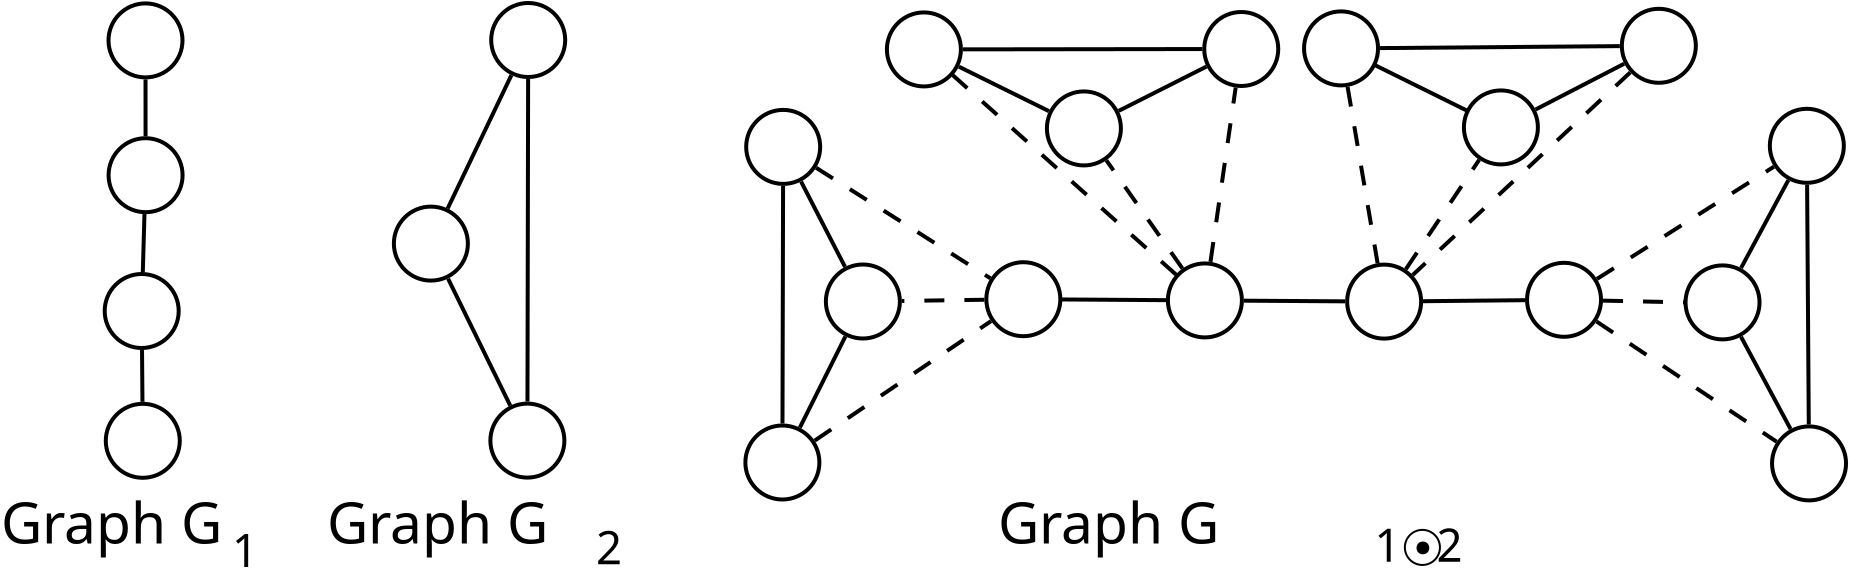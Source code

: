 <?xml version="1.0" encoding="UTF-8"?>
<dia:diagram xmlns:dia="http://www.lysator.liu.se/~alla/dia/">
  <dia:layer name="Background" visible="true" active="true">
    <dia:object type="Standard - Ellipse" version="0" id="O0">
      <dia:attribute name="obj_pos">
        <dia:point val="73.468,-39.07"/>
      </dia:attribute>
      <dia:attribute name="obj_bb">
        <dia:rectangle val="73.368,-39.17;77.267,-35.27"/>
      </dia:attribute>
      <dia:attribute name="elem_corner">
        <dia:point val="73.468,-39.07"/>
      </dia:attribute>
      <dia:attribute name="elem_width">
        <dia:real val="3.7"/>
      </dia:attribute>
      <dia:attribute name="elem_height">
        <dia:real val="3.7"/>
      </dia:attribute>
      <dia:attribute name="border_width">
        <dia:real val="0.2"/>
      </dia:attribute>
      <dia:attribute name="aspect">
        <dia:enum val="2"/>
      </dia:attribute>
    </dia:object>
    <dia:object type="Standard - Ellipse" version="0" id="O1">
      <dia:attribute name="obj_pos">
        <dia:point val="73.472,-32.33"/>
      </dia:attribute>
      <dia:attribute name="obj_bb">
        <dia:rectangle val="73.373,-32.43;77.272,-28.53"/>
      </dia:attribute>
      <dia:attribute name="elem_corner">
        <dia:point val="73.472,-32.33"/>
      </dia:attribute>
      <dia:attribute name="elem_width">
        <dia:real val="3.7"/>
      </dia:attribute>
      <dia:attribute name="elem_height">
        <dia:real val="3.7"/>
      </dia:attribute>
      <dia:attribute name="border_width">
        <dia:real val="0.2"/>
      </dia:attribute>
      <dia:attribute name="aspect">
        <dia:enum val="2"/>
      </dia:attribute>
    </dia:object>
    <dia:object type="Standard - Ellipse" version="0" id="O2">
      <dia:attribute name="obj_pos">
        <dia:point val="73.278,-25.54"/>
      </dia:attribute>
      <dia:attribute name="obj_bb">
        <dia:rectangle val="73.177,-25.64;77.078,-21.74"/>
      </dia:attribute>
      <dia:attribute name="elem_corner">
        <dia:point val="73.278,-25.54"/>
      </dia:attribute>
      <dia:attribute name="elem_width">
        <dia:real val="3.7"/>
      </dia:attribute>
      <dia:attribute name="elem_height">
        <dia:real val="3.7"/>
      </dia:attribute>
      <dia:attribute name="border_width">
        <dia:real val="0.2"/>
      </dia:attribute>
      <dia:attribute name="aspect">
        <dia:enum val="2"/>
      </dia:attribute>
    </dia:object>
    <dia:object type="Standard - Ellipse" version="0" id="O3">
      <dia:attribute name="obj_pos">
        <dia:point val="73.332,-19.05"/>
      </dia:attribute>
      <dia:attribute name="obj_bb">
        <dia:rectangle val="73.233,-19.15;77.132,-15.25"/>
      </dia:attribute>
      <dia:attribute name="elem_corner">
        <dia:point val="73.332,-19.05"/>
      </dia:attribute>
      <dia:attribute name="elem_width">
        <dia:real val="3.7"/>
      </dia:attribute>
      <dia:attribute name="elem_height">
        <dia:real val="3.7"/>
      </dia:attribute>
      <dia:attribute name="border_width">
        <dia:real val="0.2"/>
      </dia:attribute>
      <dia:attribute name="aspect">
        <dia:enum val="2"/>
      </dia:attribute>
    </dia:object>
    <dia:object type="Standard - Ellipse" version="0" id="O4">
      <dia:attribute name="obj_pos">
        <dia:point val="87.737,-28.91"/>
      </dia:attribute>
      <dia:attribute name="obj_bb">
        <dia:rectangle val="87.638,-29.01;91.537,-25.11"/>
      </dia:attribute>
      <dia:attribute name="elem_corner">
        <dia:point val="87.737,-28.91"/>
      </dia:attribute>
      <dia:attribute name="elem_width">
        <dia:real val="3.7"/>
      </dia:attribute>
      <dia:attribute name="elem_height">
        <dia:real val="3.7"/>
      </dia:attribute>
      <dia:attribute name="border_width">
        <dia:real val="0.2"/>
      </dia:attribute>
      <dia:attribute name="aspect">
        <dia:enum val="2"/>
      </dia:attribute>
    </dia:object>
    <dia:object type="Standard - Ellipse" version="0" id="O5">
      <dia:attribute name="obj_pos">
        <dia:point val="92.562,-19.06"/>
      </dia:attribute>
      <dia:attribute name="obj_bb">
        <dia:rectangle val="92.463,-19.16;96.362,-15.26"/>
      </dia:attribute>
      <dia:attribute name="elem_corner">
        <dia:point val="92.562,-19.06"/>
      </dia:attribute>
      <dia:attribute name="elem_width">
        <dia:real val="3.7"/>
      </dia:attribute>
      <dia:attribute name="elem_height">
        <dia:real val="3.7"/>
      </dia:attribute>
      <dia:attribute name="border_width">
        <dia:real val="0.2"/>
      </dia:attribute>
      <dia:attribute name="aspect">
        <dia:enum val="2"/>
      </dia:attribute>
    </dia:object>
    <dia:object type="Standard - Ellipse" version="0" id="O6">
      <dia:attribute name="obj_pos">
        <dia:point val="92.603,-39.09"/>
      </dia:attribute>
      <dia:attribute name="obj_bb">
        <dia:rectangle val="92.502,-39.19;96.403,-35.29"/>
      </dia:attribute>
      <dia:attribute name="elem_corner">
        <dia:point val="92.603,-39.09"/>
      </dia:attribute>
      <dia:attribute name="elem_width">
        <dia:real val="3.7"/>
      </dia:attribute>
      <dia:attribute name="elem_height">
        <dia:real val="3.7"/>
      </dia:attribute>
      <dia:attribute name="border_width">
        <dia:real val="0.2"/>
      </dia:attribute>
      <dia:attribute name="aspect">
        <dia:enum val="2"/>
      </dia:attribute>
    </dia:object>
    <dia:object type="Standard - Line" version="0" id="O7">
      <dia:attribute name="obj_pos">
        <dia:point val="94.416,-19.16"/>
      </dia:attribute>
      <dia:attribute name="obj_bb">
        <dia:rectangle val="94.316,-35.39;94.549,-19.06"/>
      </dia:attribute>
      <dia:attribute name="conn_endpoints">
        <dia:point val="94.416,-19.16"/>
        <dia:point val="94.449,-35.29"/>
      </dia:attribute>
      <dia:attribute name="numcp">
        <dia:int val="1"/>
      </dia:attribute>
      <dia:attribute name="line_width">
        <dia:real val="0.2"/>
      </dia:attribute>
      <dia:connections>
        <dia:connection handle="0" to="O5" connection="8"/>
        <dia:connection handle="1" to="O6" connection="8"/>
      </dia:connections>
    </dia:object>
    <dia:object type="Standard - Line" version="0" id="O8">
      <dia:attribute name="obj_pos">
        <dia:point val="75.319,-35.27"/>
      </dia:attribute>
      <dia:attribute name="obj_bb">
        <dia:rectangle val="75.219,-35.37;75.421,-32.33"/>
      </dia:attribute>
      <dia:attribute name="conn_endpoints">
        <dia:point val="75.319,-35.27"/>
        <dia:point val="75.321,-32.43"/>
      </dia:attribute>
      <dia:attribute name="numcp">
        <dia:int val="1"/>
      </dia:attribute>
      <dia:attribute name="line_width">
        <dia:real val="0.2"/>
      </dia:attribute>
      <dia:connections>
        <dia:connection handle="0" to="O0" connection="8"/>
        <dia:connection handle="1" to="O1" connection="8"/>
      </dia:connections>
    </dia:object>
    <dia:object type="Standard - Line" version="0" id="O9">
      <dia:attribute name="obj_pos">
        <dia:point val="75.183,-25.633"/>
      </dia:attribute>
      <dia:attribute name="obj_bb">
        <dia:rectangle val="75.081,-28.64;75.37,-25.53"/>
      </dia:attribute>
      <dia:attribute name="conn_endpoints">
        <dia:point val="75.183,-25.633"/>
        <dia:point val="75.267,-28.537"/>
      </dia:attribute>
      <dia:attribute name="numcp">
        <dia:int val="1"/>
      </dia:attribute>
      <dia:attribute name="line_width">
        <dia:real val="0.2"/>
      </dia:attribute>
      <dia:connections>
        <dia:connection handle="0" to="O2" connection="8"/>
        <dia:connection handle="1" to="O1" connection="8"/>
      </dia:connections>
    </dia:object>
    <dia:object type="Standard - Line" version="0" id="O10">
      <dia:attribute name="obj_pos">
        <dia:point val="75.144,-21.74"/>
      </dia:attribute>
      <dia:attribute name="obj_bb">
        <dia:rectangle val="75.043,-21.841;75.267,-19.049"/>
      </dia:attribute>
      <dia:attribute name="conn_endpoints">
        <dia:point val="75.144,-21.74"/>
        <dia:point val="75.166,-19.15"/>
      </dia:attribute>
      <dia:attribute name="numcp">
        <dia:int val="1"/>
      </dia:attribute>
      <dia:attribute name="line_width">
        <dia:real val="0.2"/>
      </dia:attribute>
      <dia:connections>
        <dia:connection handle="0" to="O2" connection="8"/>
        <dia:connection handle="1" to="O3" connection="8"/>
      </dia:connections>
    </dia:object>
    <dia:object type="Standard - Line" version="0" id="O11">
      <dia:attribute name="obj_pos">
        <dia:point val="90.445,-25.309"/>
      </dia:attribute>
      <dia:attribute name="obj_bb">
        <dia:rectangle val="90.312,-25.442;93.688,-18.828"/>
      </dia:attribute>
      <dia:attribute name="conn_endpoints">
        <dia:point val="90.445,-25.309"/>
        <dia:point val="93.555,-18.961"/>
      </dia:attribute>
      <dia:attribute name="numcp">
        <dia:int val="1"/>
      </dia:attribute>
      <dia:attribute name="line_width">
        <dia:real val="0.2"/>
      </dia:attribute>
      <dia:connections>
        <dia:connection handle="0" to="O4" connection="8"/>
        <dia:connection handle="1" to="O5" connection="8"/>
      </dia:connections>
    </dia:object>
    <dia:object type="Standard - Line" version="0" id="O12">
      <dia:attribute name="obj_pos">
        <dia:point val="90.426,-28.815"/>
      </dia:attribute>
      <dia:attribute name="obj_bb">
        <dia:rectangle val="90.293,-35.619;93.747,-28.681"/>
      </dia:attribute>
      <dia:attribute name="conn_endpoints">
        <dia:point val="90.426,-28.815"/>
        <dia:point val="93.614,-35.485"/>
      </dia:attribute>
      <dia:attribute name="numcp">
        <dia:int val="1"/>
      </dia:attribute>
      <dia:attribute name="line_width">
        <dia:real val="0.2"/>
      </dia:attribute>
      <dia:connections>
        <dia:connection handle="0" to="O4" connection="8"/>
        <dia:connection handle="1" to="O6" connection="8"/>
      </dia:connections>
    </dia:object>
    <dia:object type="Standard - Text" version="1" id="O13">
      <dia:attribute name="obj_pos">
        <dia:point val="79.638,-10.893"/>
      </dia:attribute>
      <dia:attribute name="obj_bb">
        <dia:rectangle val="79.638,-13.008;81.085,-10.355"/>
      </dia:attribute>
      <dia:attribute name="text">
        <dia:composite type="text">
          <dia:attribute name="string">
            <dia:string>#1#</dia:string>
          </dia:attribute>
          <dia:attribute name="font">
            <dia:font family="sans" style="0" name="Helvetica"/>
          </dia:attribute>
          <dia:attribute name="height">
            <dia:real val="2.846"/>
          </dia:attribute>
          <dia:attribute name="pos">
            <dia:point val="79.638,-10.893"/>
          </dia:attribute>
          <dia:attribute name="color">
            <dia:color val="#000000"/>
          </dia:attribute>
          <dia:attribute name="alignment">
            <dia:enum val="0"/>
          </dia:attribute>
        </dia:composite>
      </dia:attribute>
      <dia:attribute name="valign">
        <dia:enum val="3"/>
      </dia:attribute>
    </dia:object>
    <dia:object type="Standard - Text" version="1" id="O14">
      <dia:attribute name="obj_pos">
        <dia:point val="97.847,-11.025"/>
      </dia:attribute>
      <dia:attribute name="obj_bb">
        <dia:rectangle val="97.847,-13.14;99.294,-10.488"/>
      </dia:attribute>
      <dia:attribute name="text">
        <dia:composite type="text">
          <dia:attribute name="string">
            <dia:string>#2#</dia:string>
          </dia:attribute>
          <dia:attribute name="font">
            <dia:font family="sans" style="0" name="Helvetica"/>
          </dia:attribute>
          <dia:attribute name="height">
            <dia:real val="2.846"/>
          </dia:attribute>
          <dia:attribute name="pos">
            <dia:point val="97.847,-11.025"/>
          </dia:attribute>
          <dia:attribute name="color">
            <dia:color val="#000000"/>
          </dia:attribute>
          <dia:attribute name="alignment">
            <dia:enum val="0"/>
          </dia:attribute>
        </dia:composite>
      </dia:attribute>
      <dia:attribute name="valign">
        <dia:enum val="3"/>
      </dia:attribute>
    </dia:object>
    <dia:object type="Standard - Text" version="1" id="O15">
      <dia:attribute name="obj_pos">
        <dia:point val="136.765,-11.15"/>
      </dia:attribute>
      <dia:attribute name="obj_bb">
        <dia:rectangle val="136.765,-13.265;141.835,-10.613"/>
      </dia:attribute>
      <dia:attribute name="text">
        <dia:composite type="text">
          <dia:attribute name="string">
            <dia:string>#1   2#</dia:string>
          </dia:attribute>
          <dia:attribute name="font">
            <dia:font family="sans" style="0" name="Helvetica"/>
          </dia:attribute>
          <dia:attribute name="height">
            <dia:real val="2.846"/>
          </dia:attribute>
          <dia:attribute name="pos">
            <dia:point val="136.765,-11.15"/>
          </dia:attribute>
          <dia:attribute name="color">
            <dia:color val="#000000"/>
          </dia:attribute>
          <dia:attribute name="alignment">
            <dia:enum val="0"/>
          </dia:attribute>
        </dia:composite>
      </dia:attribute>
      <dia:attribute name="valign">
        <dia:enum val="3"/>
      </dia:attribute>
    </dia:object>
    <dia:object type="Standard - Ellipse" version="0" id="O16">
      <dia:attribute name="obj_pos">
        <dia:point val="144.395,-26.1"/>
      </dia:attribute>
      <dia:attribute name="obj_bb">
        <dia:rectangle val="144.295,-26.2;148.195,-22.3"/>
      </dia:attribute>
      <dia:attribute name="elem_corner">
        <dia:point val="144.395,-26.1"/>
      </dia:attribute>
      <dia:attribute name="elem_width">
        <dia:real val="3.7"/>
      </dia:attribute>
      <dia:attribute name="elem_height">
        <dia:real val="3.7"/>
      </dia:attribute>
      <dia:attribute name="border_width">
        <dia:real val="0.2"/>
      </dia:attribute>
      <dia:attribute name="aspect">
        <dia:enum val="2"/>
      </dia:attribute>
    </dia:object>
    <dia:object type="Standard - Ellipse" version="0" id="O17">
      <dia:attribute name="obj_pos">
        <dia:point val="135.4,-26.01"/>
      </dia:attribute>
      <dia:attribute name="obj_bb">
        <dia:rectangle val="135.3,-26.11;139.2,-22.21"/>
      </dia:attribute>
      <dia:attribute name="elem_corner">
        <dia:point val="135.4,-26.01"/>
      </dia:attribute>
      <dia:attribute name="elem_width">
        <dia:real val="3.7"/>
      </dia:attribute>
      <dia:attribute name="elem_height">
        <dia:real val="3.7"/>
      </dia:attribute>
      <dia:attribute name="border_width">
        <dia:real val="0.2"/>
      </dia:attribute>
      <dia:attribute name="aspect">
        <dia:enum val="2"/>
      </dia:attribute>
    </dia:object>
    <dia:object type="Standard - Ellipse" version="0" id="O18">
      <dia:attribute name="obj_pos">
        <dia:point val="126.438,-26.069"/>
      </dia:attribute>
      <dia:attribute name="obj_bb">
        <dia:rectangle val="126.338,-26.169;130.238,-22.269"/>
      </dia:attribute>
      <dia:attribute name="elem_corner">
        <dia:point val="126.438,-26.069"/>
      </dia:attribute>
      <dia:attribute name="elem_width">
        <dia:real val="3.7"/>
      </dia:attribute>
      <dia:attribute name="elem_height">
        <dia:real val="3.7"/>
      </dia:attribute>
      <dia:attribute name="border_width">
        <dia:real val="0.2"/>
      </dia:attribute>
      <dia:attribute name="aspect">
        <dia:enum val="2"/>
      </dia:attribute>
    </dia:object>
    <dia:object type="Standard - Ellipse" version="0" id="O19">
      <dia:attribute name="obj_pos">
        <dia:point val="117.36,-26.13"/>
      </dia:attribute>
      <dia:attribute name="obj_bb">
        <dia:rectangle val="117.26,-26.23;121.16,-22.33"/>
      </dia:attribute>
      <dia:attribute name="elem_corner">
        <dia:point val="117.36,-26.13"/>
      </dia:attribute>
      <dia:attribute name="elem_width">
        <dia:real val="3.7"/>
      </dia:attribute>
      <dia:attribute name="elem_height">
        <dia:real val="3.7"/>
      </dia:attribute>
      <dia:attribute name="border_width">
        <dia:real val="0.2"/>
      </dia:attribute>
      <dia:attribute name="aspect">
        <dia:enum val="2"/>
      </dia:attribute>
    </dia:object>
    <dia:object type="Standard - Line" version="0" id="O20">
      <dia:attribute name="obj_pos">
        <dia:point val="144.304,-24.231"/>
      </dia:attribute>
      <dia:attribute name="obj_bb">
        <dia:rectangle val="139.09,-24.332;144.405,-24.078"/>
      </dia:attribute>
      <dia:attribute name="conn_endpoints">
        <dia:point val="144.304,-24.231"/>
        <dia:point val="139.191,-24.179"/>
      </dia:attribute>
      <dia:attribute name="numcp">
        <dia:int val="1"/>
      </dia:attribute>
      <dia:attribute name="line_width">
        <dia:real val="0.2"/>
      </dia:attribute>
      <dia:connections>
        <dia:connection handle="0" to="O16" connection="8"/>
        <dia:connection handle="1" to="O17" connection="8"/>
      </dia:connections>
    </dia:object>
    <dia:object type="Standard - Line" version="0" id="O21">
      <dia:attribute name="obj_pos">
        <dia:point val="130.238,-24.206"/>
      </dia:attribute>
      <dia:attribute name="obj_bb">
        <dia:rectangle val="130.137,-24.307;135.401,-24.072"/>
      </dia:attribute>
      <dia:attribute name="conn_endpoints">
        <dia:point val="130.238,-24.206"/>
        <dia:point val="135.3,-24.173"/>
      </dia:attribute>
      <dia:attribute name="numcp">
        <dia:int val="1"/>
      </dia:attribute>
      <dia:attribute name="line_width">
        <dia:real val="0.2"/>
      </dia:attribute>
      <dia:connections>
        <dia:connection handle="0" to="O18" connection="8"/>
        <dia:connection handle="1" to="O17" connection="8"/>
      </dia:connections>
    </dia:object>
    <dia:object type="Standard - Line" version="0" id="O22">
      <dia:attribute name="obj_pos">
        <dia:point val="126.355,-24.232"/>
      </dia:attribute>
      <dia:attribute name="obj_bb">
        <dia:rectangle val="121.042,-24.368;126.456,-24.131"/>
      </dia:attribute>
      <dia:attribute name="conn_endpoints">
        <dia:point val="126.355,-24.232"/>
        <dia:point val="121.143,-24.267"/>
      </dia:attribute>
      <dia:attribute name="numcp">
        <dia:int val="1"/>
      </dia:attribute>
      <dia:attribute name="line_width">
        <dia:real val="0.2"/>
      </dia:attribute>
      <dia:connections>
        <dia:connection handle="0" to="O18" connection="8"/>
        <dia:connection handle="1" to="O19" connection="8"/>
      </dia:connections>
    </dia:object>
    <dia:object type="Standard - Ellipse" version="0" id="O23">
      <dia:attribute name="obj_pos">
        <dia:point val="141.238,-34.719"/>
      </dia:attribute>
      <dia:attribute name="obj_bb">
        <dia:rectangle val="141.138,-34.819;145.038,-30.919"/>
      </dia:attribute>
      <dia:attribute name="elem_corner">
        <dia:point val="141.238,-34.719"/>
      </dia:attribute>
      <dia:attribute name="elem_width">
        <dia:real val="3.7"/>
      </dia:attribute>
      <dia:attribute name="elem_height">
        <dia:real val="3.7"/>
      </dia:attribute>
      <dia:attribute name="border_width">
        <dia:real val="0.2"/>
      </dia:attribute>
      <dia:attribute name="aspect">
        <dia:enum val="2"/>
      </dia:attribute>
    </dia:object>
    <dia:object type="Standard - Ellipse" version="0" id="O24">
      <dia:attribute name="obj_pos">
        <dia:point val="133.245,-38.67"/>
      </dia:attribute>
      <dia:attribute name="obj_bb">
        <dia:rectangle val="133.145,-38.77;137.045,-34.87"/>
      </dia:attribute>
      <dia:attribute name="elem_corner">
        <dia:point val="133.245,-38.67"/>
      </dia:attribute>
      <dia:attribute name="elem_width">
        <dia:real val="3.7"/>
      </dia:attribute>
      <dia:attribute name="elem_height">
        <dia:real val="3.7"/>
      </dia:attribute>
      <dia:attribute name="border_width">
        <dia:real val="0.2"/>
      </dia:attribute>
      <dia:attribute name="aspect">
        <dia:enum val="2"/>
      </dia:attribute>
    </dia:object>
    <dia:object type="Standard - Ellipse" version="0" id="O25">
      <dia:attribute name="obj_pos">
        <dia:point val="149.135,-38.8"/>
      </dia:attribute>
      <dia:attribute name="obj_bb">
        <dia:rectangle val="149.035,-38.9;152.935,-35"/>
      </dia:attribute>
      <dia:attribute name="elem_corner">
        <dia:point val="149.135,-38.8"/>
      </dia:attribute>
      <dia:attribute name="elem_width">
        <dia:real val="3.7"/>
      </dia:attribute>
      <dia:attribute name="elem_height">
        <dia:real val="3.7"/>
      </dia:attribute>
      <dia:attribute name="border_width">
        <dia:real val="0.2"/>
      </dia:attribute>
      <dia:attribute name="aspect">
        <dia:enum val="2"/>
      </dia:attribute>
    </dia:object>
    <dia:object type="Standard - Line" version="0" id="O26">
      <dia:attribute name="obj_pos">
        <dia:point val="137.045,-36.836"/>
      </dia:attribute>
      <dia:attribute name="obj_bb">
        <dia:rectangle val="136.944,-37.035;149.136,-36.735"/>
      </dia:attribute>
      <dia:attribute name="conn_endpoints">
        <dia:point val="137.045,-36.836"/>
        <dia:point val="149.035,-36.934"/>
      </dia:attribute>
      <dia:attribute name="numcp">
        <dia:int val="1"/>
      </dia:attribute>
      <dia:attribute name="line_width">
        <dia:real val="0.2"/>
      </dia:attribute>
      <dia:connections>
        <dia:connection handle="0" to="O24" connection="8"/>
        <dia:connection handle="1" to="O25" connection="8"/>
      </dia:connections>
    </dia:object>
    <dia:object type="Standard - Line" version="0" id="O27">
      <dia:attribute name="obj_pos">
        <dia:point val="141.464,-33.671"/>
      </dia:attribute>
      <dia:attribute name="obj_bb">
        <dia:rectangle val="136.585,-36.151;141.598,-33.537"/>
      </dia:attribute>
      <dia:attribute name="conn_endpoints">
        <dia:point val="141.464,-33.671"/>
        <dia:point val="136.719,-36.017"/>
      </dia:attribute>
      <dia:attribute name="numcp">
        <dia:int val="1"/>
      </dia:attribute>
      <dia:attribute name="line_width">
        <dia:real val="0.2"/>
      </dia:attribute>
      <dia:connections>
        <dia:connection handle="0" to="O23" connection="8"/>
        <dia:connection handle="1" to="O24" connection="8"/>
      </dia:connections>
    </dia:object>
    <dia:object type="Standard - Line" version="0" id="O28">
      <dia:attribute name="obj_pos">
        <dia:point val="144.821,-33.764"/>
      </dia:attribute>
      <dia:attribute name="obj_bb">
        <dia:rectangle val="144.686,-36.189;149.387,-33.629"/>
      </dia:attribute>
      <dia:attribute name="conn_endpoints">
        <dia:point val="144.821,-33.764"/>
        <dia:point val="149.252,-36.055"/>
      </dia:attribute>
      <dia:attribute name="numcp">
        <dia:int val="1"/>
      </dia:attribute>
      <dia:attribute name="line_width">
        <dia:real val="0.2"/>
      </dia:attribute>
      <dia:connections>
        <dia:connection handle="0" to="O23" connection="8"/>
        <dia:connection handle="1" to="O25" connection="8"/>
      </dia:connections>
    </dia:object>
    <dia:object type="Standard - Line" version="0" id="O29">
      <dia:attribute name="obj_pos">
        <dia:point val="135.422,-34.901"/>
      </dia:attribute>
      <dia:attribute name="obj_bb">
        <dia:rectangle val="135.306,-35.016;137.039,-25.964"/>
      </dia:attribute>
      <dia:attribute name="conn_endpoints">
        <dia:point val="135.422,-34.901"/>
        <dia:point val="136.923,-26.079"/>
      </dia:attribute>
      <dia:attribute name="numcp">
        <dia:int val="1"/>
      </dia:attribute>
      <dia:attribute name="line_width">
        <dia:real val="0.2"/>
      </dia:attribute>
      <dia:attribute name="line_style">
        <dia:enum val="1"/>
      </dia:attribute>
      <dia:connections>
        <dia:connection handle="0" to="O24" connection="8"/>
        <dia:connection handle="1" to="O17" connection="8"/>
      </dia:connections>
    </dia:object>
    <dia:object type="Standard - Line" version="0" id="O30">
      <dia:attribute name="obj_pos">
        <dia:point val="138.335,-25.778"/>
      </dia:attribute>
      <dia:attribute name="obj_bb">
        <dia:rectangle val="138.196,-31.389;142.142,-25.639"/>
      </dia:attribute>
      <dia:attribute name="conn_endpoints">
        <dia:point val="138.335,-25.778"/>
        <dia:point val="142.003,-31.251"/>
      </dia:attribute>
      <dia:attribute name="numcp">
        <dia:int val="1"/>
      </dia:attribute>
      <dia:attribute name="line_width">
        <dia:real val="0.2"/>
      </dia:attribute>
      <dia:attribute name="line_style">
        <dia:enum val="1"/>
      </dia:attribute>
      <dia:connections>
        <dia:connection handle="0" to="O17" connection="8"/>
        <dia:connection handle="1" to="O23" connection="8"/>
      </dia:connections>
    </dia:object>
    <dia:object type="Standard - Line" version="0" id="O31">
      <dia:attribute name="obj_pos">
        <dia:point val="149.558,-35.621"/>
      </dia:attribute>
      <dia:attribute name="obj_bb">
        <dia:rectangle val="138.536,-35.762;149.699,-25.348"/>
      </dia:attribute>
      <dia:attribute name="conn_endpoints">
        <dia:point val="149.558,-35.621"/>
        <dia:point val="138.677,-25.489"/>
      </dia:attribute>
      <dia:attribute name="numcp">
        <dia:int val="1"/>
      </dia:attribute>
      <dia:attribute name="line_width">
        <dia:real val="0.2"/>
      </dia:attribute>
      <dia:attribute name="line_style">
        <dia:enum val="1"/>
      </dia:attribute>
      <dia:connections>
        <dia:connection handle="0" to="O25" connection="8"/>
        <dia:connection handle="1" to="O17" connection="8"/>
      </dia:connections>
    </dia:object>
    <dia:object type="Standard - Ellipse" version="0" id="O32">
      <dia:attribute name="obj_pos">
        <dia:point val="152.32,-25.97"/>
      </dia:attribute>
      <dia:attribute name="obj_bb">
        <dia:rectangle val="152.22,-26.07;156.12,-22.17"/>
      </dia:attribute>
      <dia:attribute name="elem_corner">
        <dia:point val="152.32,-25.97"/>
      </dia:attribute>
      <dia:attribute name="elem_width">
        <dia:real val="3.7"/>
      </dia:attribute>
      <dia:attribute name="elem_height">
        <dia:real val="3.7"/>
      </dia:attribute>
      <dia:attribute name="border_width">
        <dia:real val="0.2"/>
      </dia:attribute>
      <dia:attribute name="aspect">
        <dia:enum val="2"/>
      </dia:attribute>
    </dia:object>
    <dia:object type="Standard - Ellipse" version="0" id="O33">
      <dia:attribute name="obj_pos">
        <dia:point val="156.645,-17.92"/>
      </dia:attribute>
      <dia:attribute name="obj_bb">
        <dia:rectangle val="156.545,-18.02;160.445,-14.12"/>
      </dia:attribute>
      <dia:attribute name="elem_corner">
        <dia:point val="156.645,-17.92"/>
      </dia:attribute>
      <dia:attribute name="elem_width">
        <dia:real val="3.7"/>
      </dia:attribute>
      <dia:attribute name="elem_height">
        <dia:real val="3.7"/>
      </dia:attribute>
      <dia:attribute name="border_width">
        <dia:real val="0.2"/>
      </dia:attribute>
      <dia:attribute name="aspect">
        <dia:enum val="2"/>
      </dia:attribute>
    </dia:object>
    <dia:object type="Standard - Ellipse" version="0" id="O34">
      <dia:attribute name="obj_pos">
        <dia:point val="156.535,-33.8"/>
      </dia:attribute>
      <dia:attribute name="obj_bb">
        <dia:rectangle val="156.435,-33.9;160.335,-30"/>
      </dia:attribute>
      <dia:attribute name="elem_corner">
        <dia:point val="156.535,-33.8"/>
      </dia:attribute>
      <dia:attribute name="elem_width">
        <dia:real val="3.7"/>
      </dia:attribute>
      <dia:attribute name="elem_height">
        <dia:real val="3.7"/>
      </dia:attribute>
      <dia:attribute name="border_width">
        <dia:real val="0.2"/>
      </dia:attribute>
      <dia:attribute name="aspect">
        <dia:enum val="2"/>
      </dia:attribute>
    </dia:object>
    <dia:object type="Standard - Line" version="0" id="O35">
      <dia:attribute name="obj_pos">
        <dia:point val="158.482,-18.018"/>
      </dia:attribute>
      <dia:attribute name="obj_bb">
        <dia:rectangle val="158.298,-30.102;158.582,-17.918"/>
      </dia:attribute>
      <dia:attribute name="conn_endpoints">
        <dia:point val="158.482,-18.018"/>
        <dia:point val="158.398,-30.002"/>
      </dia:attribute>
      <dia:attribute name="numcp">
        <dia:int val="1"/>
      </dia:attribute>
      <dia:attribute name="line_width">
        <dia:real val="0.2"/>
      </dia:attribute>
      <dia:connections>
        <dia:connection handle="0" to="O33" connection="8"/>
        <dia:connection handle="1" to="O34" connection="8"/>
      </dia:connections>
    </dia:object>
    <dia:object type="Standard - Line" version="0" id="O36">
      <dia:attribute name="obj_pos">
        <dia:point val="155.093,-22.402"/>
      </dia:attribute>
      <dia:attribute name="obj_bb">
        <dia:rectangle val="154.958,-22.538;157.707,-17.652"/>
      </dia:attribute>
      <dia:attribute name="conn_endpoints">
        <dia:point val="155.093,-22.402"/>
        <dia:point val="157.572,-17.788"/>
      </dia:attribute>
      <dia:attribute name="numcp">
        <dia:int val="1"/>
      </dia:attribute>
      <dia:attribute name="line_width">
        <dia:real val="0.2"/>
      </dia:attribute>
      <dia:connections>
        <dia:connection handle="0" to="O32" connection="8"/>
        <dia:connection handle="1" to="O33" connection="8"/>
      </dia:connections>
    </dia:object>
    <dia:object type="Standard - Line" version="0" id="O37">
      <dia:attribute name="obj_pos">
        <dia:point val="155.094,-25.837"/>
      </dia:attribute>
      <dia:attribute name="obj_bb">
        <dia:rectangle val="154.959,-30.368;157.596,-25.702"/>
      </dia:attribute>
      <dia:attribute name="conn_endpoints">
        <dia:point val="155.094,-25.837"/>
        <dia:point val="157.461,-30.233"/>
      </dia:attribute>
      <dia:attribute name="numcp">
        <dia:int val="1"/>
      </dia:attribute>
      <dia:attribute name="line_width">
        <dia:real val="0.2"/>
      </dia:attribute>
      <dia:connections>
        <dia:connection handle="0" to="O32" connection="8"/>
        <dia:connection handle="1" to="O34" connection="8"/>
      </dia:connections>
    </dia:object>
    <dia:object type="Standard - Line" version="0" id="O38">
      <dia:attribute name="obj_pos">
        <dia:point val="147.892,-25.294"/>
      </dia:attribute>
      <dia:attribute name="obj_bb">
        <dia:rectangle val="147.754,-31.044;156.876,-25.157"/>
      </dia:attribute>
      <dia:attribute name="conn_endpoints">
        <dia:point val="147.892,-25.294"/>
        <dia:point val="156.738,-30.905"/>
      </dia:attribute>
      <dia:attribute name="numcp">
        <dia:int val="1"/>
      </dia:attribute>
      <dia:attribute name="line_width">
        <dia:real val="0.2"/>
      </dia:attribute>
      <dia:attribute name="line_style">
        <dia:enum val="1"/>
      </dia:attribute>
      <dia:connections>
        <dia:connection handle="0" to="O16" connection="8"/>
        <dia:connection handle="1" to="O34" connection="8"/>
      </dia:connections>
    </dia:object>
    <dia:object type="Standard - Line" version="0" id="O39">
      <dia:attribute name="obj_pos">
        <dia:point val="148.195,-24.208"/>
      </dia:attribute>
      <dia:attribute name="obj_bb">
        <dia:rectangle val="148.092,-24.31;152.422,-24.018"/>
      </dia:attribute>
      <dia:attribute name="conn_endpoints">
        <dia:point val="148.195,-24.208"/>
        <dia:point val="152.32,-24.12"/>
      </dia:attribute>
      <dia:attribute name="numcp">
        <dia:int val="1"/>
      </dia:attribute>
      <dia:attribute name="line_width">
        <dia:real val="0.2"/>
      </dia:attribute>
      <dia:attribute name="line_style">
        <dia:enum val="1"/>
      </dia:attribute>
      <dia:connections>
        <dia:connection handle="0" to="O16" connection="8"/>
        <dia:connection handle="1" to="O32" connection="3"/>
      </dia:connections>
    </dia:object>
    <dia:object type="Standard - Line" version="0" id="O40">
      <dia:attribute name="obj_pos">
        <dia:point val="147.867,-23.167"/>
      </dia:attribute>
      <dia:attribute name="obj_bb">
        <dia:rectangle val="147.728,-23.306;157.012,-17.014"/>
      </dia:attribute>
      <dia:attribute name="conn_endpoints">
        <dia:point val="147.867,-23.167"/>
        <dia:point val="156.873,-17.153"/>
      </dia:attribute>
      <dia:attribute name="numcp">
        <dia:int val="1"/>
      </dia:attribute>
      <dia:attribute name="line_width">
        <dia:real val="0.2"/>
      </dia:attribute>
      <dia:attribute name="line_style">
        <dia:enum val="1"/>
      </dia:attribute>
      <dia:connections>
        <dia:connection handle="0" to="O16" connection="8"/>
        <dia:connection handle="1" to="O33" connection="8"/>
      </dia:connections>
    </dia:object>
    <dia:object type="Standard - Ellipse" version="0" id="O41">
      <dia:attribute name="obj_pos">
        <dia:point val="120.388,-34.669"/>
      </dia:attribute>
      <dia:attribute name="obj_bb">
        <dia:rectangle val="120.288,-34.769;124.188,-30.869"/>
      </dia:attribute>
      <dia:attribute name="elem_corner">
        <dia:point val="120.388,-34.669"/>
      </dia:attribute>
      <dia:attribute name="elem_width">
        <dia:real val="3.7"/>
      </dia:attribute>
      <dia:attribute name="elem_height">
        <dia:real val="3.7"/>
      </dia:attribute>
      <dia:attribute name="border_width">
        <dia:real val="0.2"/>
      </dia:attribute>
      <dia:attribute name="aspect">
        <dia:enum val="2"/>
      </dia:attribute>
    </dia:object>
    <dia:object type="Standard - Ellipse" version="0" id="O42">
      <dia:attribute name="obj_pos">
        <dia:point val="128.255,-38.64"/>
      </dia:attribute>
      <dia:attribute name="obj_bb">
        <dia:rectangle val="128.155,-38.74;132.055,-34.84"/>
      </dia:attribute>
      <dia:attribute name="elem_corner">
        <dia:point val="128.255,-38.64"/>
      </dia:attribute>
      <dia:attribute name="elem_width">
        <dia:real val="3.7"/>
      </dia:attribute>
      <dia:attribute name="elem_height">
        <dia:real val="3.7"/>
      </dia:attribute>
      <dia:attribute name="border_width">
        <dia:real val="0.2"/>
      </dia:attribute>
      <dia:attribute name="aspect">
        <dia:enum val="2"/>
      </dia:attribute>
    </dia:object>
    <dia:object type="Standard - Ellipse" version="0" id="O43">
      <dia:attribute name="obj_pos">
        <dia:point val="112.388,-38.619"/>
      </dia:attribute>
      <dia:attribute name="obj_bb">
        <dia:rectangle val="112.288,-38.719;116.188,-34.819"/>
      </dia:attribute>
      <dia:attribute name="elem_corner">
        <dia:point val="112.388,-38.619"/>
      </dia:attribute>
      <dia:attribute name="elem_width">
        <dia:real val="3.7"/>
      </dia:attribute>
      <dia:attribute name="elem_height">
        <dia:real val="3.7"/>
      </dia:attribute>
      <dia:attribute name="border_width">
        <dia:real val="0.2"/>
      </dia:attribute>
      <dia:attribute name="aspect">
        <dia:enum val="2"/>
      </dia:attribute>
    </dia:object>
    <dia:object type="Standard - Line" version="0" id="O44">
      <dia:attribute name="obj_pos">
        <dia:point val="128.156,-36.787"/>
      </dia:attribute>
      <dia:attribute name="obj_bb">
        <dia:rectangle val="116.087,-36.888;128.256,-36.671"/>
      </dia:attribute>
      <dia:attribute name="conn_endpoints">
        <dia:point val="128.156,-36.787"/>
        <dia:point val="116.187,-36.771"/>
      </dia:attribute>
      <dia:attribute name="numcp">
        <dia:int val="1"/>
      </dia:attribute>
      <dia:attribute name="line_width">
        <dia:real val="0.2"/>
      </dia:attribute>
      <dia:connections>
        <dia:connection handle="0" to="O42" connection="8"/>
        <dia:connection handle="1" to="O43" connection="8"/>
      </dia:connections>
    </dia:object>
    <dia:object type="Standard - Line" version="0" id="O45">
      <dia:attribute name="obj_pos">
        <dia:point val="123.979,-33.697"/>
      </dia:attribute>
      <dia:attribute name="obj_bb">
        <dia:rectangle val="123.844,-36.046;128.499,-33.563"/>
      </dia:attribute>
      <dia:attribute name="conn_endpoints">
        <dia:point val="123.979,-33.697"/>
        <dia:point val="128.364,-35.911"/>
      </dia:attribute>
      <dia:attribute name="numcp">
        <dia:int val="1"/>
      </dia:attribute>
      <dia:attribute name="line_width">
        <dia:real val="0.2"/>
      </dia:attribute>
      <dia:connections>
        <dia:connection handle="0" to="O41" connection="8"/>
        <dia:connection handle="1" to="O42" connection="8"/>
      </dia:connections>
    </dia:object>
    <dia:object type="Standard - Line" version="0" id="O46">
      <dia:attribute name="obj_pos">
        <dia:point val="120.489,-33.682"/>
      </dia:attribute>
      <dia:attribute name="obj_bb">
        <dia:rectangle val="115.853,-36.039;120.623,-33.548"/>
      </dia:attribute>
      <dia:attribute name="conn_endpoints">
        <dia:point val="120.489,-33.682"/>
        <dia:point val="115.987,-35.905"/>
      </dia:attribute>
      <dia:attribute name="numcp">
        <dia:int val="1"/>
      </dia:attribute>
      <dia:attribute name="line_width">
        <dia:real val="0.2"/>
      </dia:attribute>
      <dia:connections>
        <dia:connection handle="0" to="O41" connection="8"/>
        <dia:connection handle="1" to="O43" connection="8"/>
      </dia:connections>
    </dia:object>
    <dia:object type="Standard - Line" version="0" id="O47">
      <dia:attribute name="obj_pos">
        <dia:point val="126.847,-25.506"/>
      </dia:attribute>
      <dia:attribute name="obj_bb">
        <dia:rectangle val="115.537,-35.623;126.989,-25.364"/>
      </dia:attribute>
      <dia:attribute name="conn_endpoints">
        <dia:point val="126.847,-25.506"/>
        <dia:point val="115.679,-35.482"/>
      </dia:attribute>
      <dia:attribute name="numcp">
        <dia:int val="1"/>
      </dia:attribute>
      <dia:attribute name="line_width">
        <dia:real val="0.2"/>
      </dia:attribute>
      <dia:attribute name="line_style">
        <dia:enum val="1"/>
      </dia:attribute>
      <dia:connections>
        <dia:connection handle="0" to="O18" connection="8"/>
        <dia:connection handle="1" to="O43" connection="8"/>
      </dia:connections>
    </dia:object>
    <dia:object type="Standard - Line" version="0" id="O48">
      <dia:attribute name="obj_pos">
        <dia:point val="127.166,-25.814"/>
      </dia:attribute>
      <dia:attribute name="obj_bb">
        <dia:rectangle val="123.221,-31.363;127.305,-25.674"/>
      </dia:attribute>
      <dia:attribute name="conn_endpoints">
        <dia:point val="127.166,-25.814"/>
        <dia:point val="123.36,-31.224"/>
      </dia:attribute>
      <dia:attribute name="numcp">
        <dia:int val="1"/>
      </dia:attribute>
      <dia:attribute name="line_width">
        <dia:real val="0.2"/>
      </dia:attribute>
      <dia:attribute name="line_style">
        <dia:enum val="1"/>
      </dia:attribute>
      <dia:connections>
        <dia:connection handle="0" to="O18" connection="8"/>
        <dia:connection handle="1" to="O41" connection="8"/>
      </dia:connections>
    </dia:object>
    <dia:object type="Standard - Line" version="0" id="O49">
      <dia:attribute name="obj_pos">
        <dia:point val="128.567,-26.148"/>
      </dia:attribute>
      <dia:attribute name="obj_bb">
        <dia:rectangle val="128.454,-34.974;129.939,-26.034"/>
      </dia:attribute>
      <dia:attribute name="conn_endpoints">
        <dia:point val="128.567,-26.148"/>
        <dia:point val="129.826,-34.861"/>
      </dia:attribute>
      <dia:attribute name="numcp">
        <dia:int val="1"/>
      </dia:attribute>
      <dia:attribute name="line_width">
        <dia:real val="0.2"/>
      </dia:attribute>
      <dia:attribute name="line_style">
        <dia:enum val="1"/>
      </dia:attribute>
      <dia:connections>
        <dia:connection handle="0" to="O18" connection="8"/>
        <dia:connection handle="1" to="O42" connection="8"/>
      </dia:connections>
    </dia:object>
    <dia:object type="Standard - Ellipse" version="0" id="O50">
      <dia:attribute name="obj_pos">
        <dia:point val="109.337,-26.015"/>
      </dia:attribute>
      <dia:attribute name="obj_bb">
        <dia:rectangle val="109.237,-26.115;113.137,-22.215"/>
      </dia:attribute>
      <dia:attribute name="elem_corner">
        <dia:point val="109.337,-26.015"/>
      </dia:attribute>
      <dia:attribute name="elem_width">
        <dia:real val="3.7"/>
      </dia:attribute>
      <dia:attribute name="elem_height">
        <dia:real val="3.7"/>
      </dia:attribute>
      <dia:attribute name="border_width">
        <dia:real val="0.2"/>
      </dia:attribute>
      <dia:attribute name="aspect">
        <dia:enum val="2"/>
      </dia:attribute>
    </dia:object>
    <dia:object type="Standard - Ellipse" version="0" id="O51">
      <dia:attribute name="obj_pos">
        <dia:point val="105.312,-17.965"/>
      </dia:attribute>
      <dia:attribute name="obj_bb">
        <dia:rectangle val="105.212,-18.065;109.112,-14.165"/>
      </dia:attribute>
      <dia:attribute name="elem_corner">
        <dia:point val="105.312,-17.965"/>
      </dia:attribute>
      <dia:attribute name="elem_width">
        <dia:real val="3.7"/>
      </dia:attribute>
      <dia:attribute name="elem_height">
        <dia:real val="3.7"/>
      </dia:attribute>
      <dia:attribute name="border_width">
        <dia:real val="0.2"/>
      </dia:attribute>
      <dia:attribute name="aspect">
        <dia:enum val="2"/>
      </dia:attribute>
    </dia:object>
    <dia:object type="Standard - Ellipse" version="0" id="O52">
      <dia:attribute name="obj_pos">
        <dia:point val="105.352,-33.745"/>
      </dia:attribute>
      <dia:attribute name="obj_bb">
        <dia:rectangle val="105.252,-33.845;109.152,-29.945"/>
      </dia:attribute>
      <dia:attribute name="elem_corner">
        <dia:point val="105.352,-33.745"/>
      </dia:attribute>
      <dia:attribute name="elem_width">
        <dia:real val="3.7"/>
      </dia:attribute>
      <dia:attribute name="elem_height">
        <dia:real val="3.7"/>
      </dia:attribute>
      <dia:attribute name="border_width">
        <dia:real val="0.2"/>
      </dia:attribute>
      <dia:attribute name="aspect">
        <dia:enum val="2"/>
      </dia:attribute>
    </dia:object>
    <dia:object type="Standard - Line" version="0" id="O53">
      <dia:attribute name="obj_pos">
        <dia:point val="107.167,-18.065"/>
      </dia:attribute>
      <dia:attribute name="obj_bb">
        <dia:rectangle val="107.067,-30.045;107.297,-17.964"/>
      </dia:attribute>
      <dia:attribute name="conn_endpoints">
        <dia:point val="107.167,-18.065"/>
        <dia:point val="107.197,-29.945"/>
      </dia:attribute>
      <dia:attribute name="numcp">
        <dia:int val="1"/>
      </dia:attribute>
      <dia:attribute name="line_width">
        <dia:real val="0.2"/>
      </dia:attribute>
      <dia:connections>
        <dia:connection handle="0" to="O51" connection="8"/>
        <dia:connection handle="1" to="O52" connection="8"/>
      </dia:connections>
    </dia:object>
    <dia:object type="Standard - Line" version="0" id="O54">
      <dia:attribute name="obj_pos">
        <dia:point val="110.315,-22.421"/>
      </dia:attribute>
      <dia:attribute name="obj_bb">
        <dia:rectangle val="107.9,-22.555;110.449,-17.724"/>
      </dia:attribute>
      <dia:attribute name="conn_endpoints">
        <dia:point val="110.315,-22.421"/>
        <dia:point val="108.034,-17.858"/>
      </dia:attribute>
      <dia:attribute name="numcp">
        <dia:int val="1"/>
      </dia:attribute>
      <dia:attribute name="line_width">
        <dia:real val="0.2"/>
      </dia:attribute>
      <dia:connections>
        <dia:connection handle="0" to="O50" connection="8"/>
        <dia:connection handle="1" to="O51" connection="8"/>
      </dia:connections>
    </dia:object>
    <dia:object type="Standard - Line" version="0" id="O55">
      <dia:attribute name="obj_pos">
        <dia:point val="110.294,-25.898"/>
      </dia:attribute>
      <dia:attribute name="obj_bb">
        <dia:rectangle val="107.961,-30.297;110.428,-25.763"/>
      </dia:attribute>
      <dia:attribute name="conn_endpoints">
        <dia:point val="110.294,-25.898"/>
        <dia:point val="108.095,-30.162"/>
      </dia:attribute>
      <dia:attribute name="numcp">
        <dia:int val="1"/>
      </dia:attribute>
      <dia:attribute name="line_width">
        <dia:real val="0.2"/>
      </dia:attribute>
      <dia:connections>
        <dia:connection handle="0" to="O50" connection="8"/>
        <dia:connection handle="1" to="O52" connection="8"/>
      </dia:connections>
    </dia:object>
    <dia:object type="Standard - Line" version="0" id="O56">
      <dia:attribute name="obj_pos">
        <dia:point val="108.775,-17.208"/>
      </dia:attribute>
      <dia:attribute name="obj_bb">
        <dia:rectangle val="108.636,-23.326;117.736,-17.069"/>
      </dia:attribute>
      <dia:attribute name="conn_endpoints">
        <dia:point val="108.775,-17.208"/>
        <dia:point val="117.597,-23.187"/>
      </dia:attribute>
      <dia:attribute name="numcp">
        <dia:int val="1"/>
      </dia:attribute>
      <dia:attribute name="line_width">
        <dia:real val="0.2"/>
      </dia:attribute>
      <dia:attribute name="line_style">
        <dia:enum val="1"/>
      </dia:attribute>
      <dia:connections>
        <dia:connection handle="0" to="O51" connection="8"/>
        <dia:connection handle="1" to="O19" connection="8"/>
      </dia:connections>
    </dia:object>
    <dia:object type="Standard - Line" version="0" id="O57">
      <dia:attribute name="obj_pos">
        <dia:point val="117.261,-24.252"/>
      </dia:attribute>
      <dia:attribute name="obj_bb">
        <dia:rectangle val="113.035,-24.353;117.362,-24.091"/>
      </dia:attribute>
      <dia:attribute name="conn_endpoints">
        <dia:point val="117.261,-24.252"/>
        <dia:point val="113.136,-24.193"/>
      </dia:attribute>
      <dia:attribute name="numcp">
        <dia:int val="1"/>
      </dia:attribute>
      <dia:attribute name="line_width">
        <dia:real val="0.2"/>
      </dia:attribute>
      <dia:attribute name="line_style">
        <dia:enum val="1"/>
      </dia:attribute>
      <dia:connections>
        <dia:connection handle="0" to="O19" connection="8"/>
        <dia:connection handle="1" to="O50" connection="8"/>
      </dia:connections>
    </dia:object>
    <dia:object type="Standard - Line" version="0" id="O58">
      <dia:attribute name="obj_pos">
        <dia:point val="108.847,-30.852"/>
      </dia:attribute>
      <dia:attribute name="obj_bb">
        <dia:rectangle val="108.709,-30.99;117.703,-25.185"/>
      </dia:attribute>
      <dia:attribute name="conn_endpoints">
        <dia:point val="108.847,-30.852"/>
        <dia:point val="117.565,-25.323"/>
      </dia:attribute>
      <dia:attribute name="numcp">
        <dia:int val="1"/>
      </dia:attribute>
      <dia:attribute name="line_width">
        <dia:real val="0.2"/>
      </dia:attribute>
      <dia:attribute name="line_style">
        <dia:enum val="1"/>
      </dia:attribute>
      <dia:connections>
        <dia:connection handle="0" to="O52" connection="8"/>
        <dia:connection handle="1" to="O19" connection="8"/>
      </dia:connections>
    </dia:object>
    <dia:object type="Standard - Ellipse" version="0" id="O59">
      <dia:attribute name="obj_pos">
        <dia:point val="138.286,-12.746"/>
      </dia:attribute>
      <dia:attribute name="obj_bb">
        <dia:rectangle val="138.236,-12.796;140.09,-10.942"/>
      </dia:attribute>
      <dia:attribute name="elem_corner">
        <dia:point val="138.286,-12.746"/>
      </dia:attribute>
      <dia:attribute name="elem_width">
        <dia:real val="1.754"/>
      </dia:attribute>
      <dia:attribute name="elem_height">
        <dia:real val="1.754"/>
      </dia:attribute>
      <dia:attribute name="border_width">
        <dia:real val="0.1"/>
      </dia:attribute>
      <dia:attribute name="aspect">
        <dia:enum val="2"/>
      </dia:attribute>
    </dia:object>
    <dia:object type="Standard - Ellipse" version="0" id="O60">
      <dia:attribute name="obj_pos">
        <dia:point val="138.919,-12.113"/>
      </dia:attribute>
      <dia:attribute name="obj_bb">
        <dia:rectangle val="138.869,-12.163;139.507,-11.525"/>
      </dia:attribute>
      <dia:attribute name="elem_corner">
        <dia:point val="138.919,-12.113"/>
      </dia:attribute>
      <dia:attribute name="elem_width">
        <dia:real val="0.538"/>
      </dia:attribute>
      <dia:attribute name="elem_height">
        <dia:real val="0.538"/>
      </dia:attribute>
      <dia:attribute name="border_width">
        <dia:real val="0.1"/>
      </dia:attribute>
      <dia:attribute name="inner_color">
        <dia:color val="#000000"/>
      </dia:attribute>
      <dia:attribute name="aspect">
        <dia:enum val="2"/>
      </dia:attribute>
    </dia:object>
    <dia:object type="Standard - Text" version="1" id="O61">
      <dia:attribute name="obj_pos">
        <dia:point val="68.093,-12.06"/>
      </dia:attribute>
      <dia:attribute name="obj_bb">
        <dia:rectangle val="68.093,-14.698;136.938,-11.388"/>
      </dia:attribute>
      <dia:attribute name="text">
        <dia:composite type="text">
          <dia:attribute name="string">
            <dia:string>#Graph G       Graph G                              Graph G#</dia:string>
          </dia:attribute>
          <dia:attribute name="font">
            <dia:font family="sans" style="0" name="Helvetica"/>
          </dia:attribute>
          <dia:attribute name="height">
            <dia:real val="3.552"/>
          </dia:attribute>
          <dia:attribute name="pos">
            <dia:point val="68.093,-12.06"/>
          </dia:attribute>
          <dia:attribute name="color">
            <dia:color val="#000000"/>
          </dia:attribute>
          <dia:attribute name="alignment">
            <dia:enum val="0"/>
          </dia:attribute>
        </dia:composite>
      </dia:attribute>
      <dia:attribute name="valign">
        <dia:enum val="3"/>
      </dia:attribute>
    </dia:object>
  </dia:layer>
</dia:diagram>

